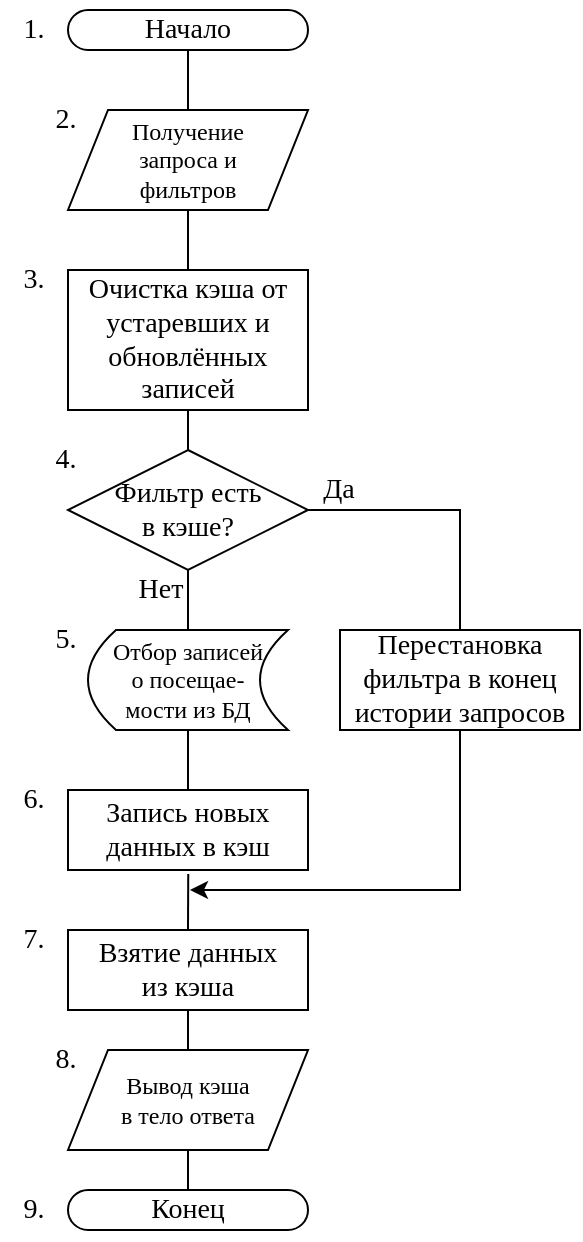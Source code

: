 <mxfile version="19.0.1"><diagram id="aP-r_U0IFvQrr9ySVBzs" name="Page-1"><mxGraphModel dx="666" dy="852" grid="1" gridSize="10" guides="1" tooltips="1" connect="1" arrows="1" fold="1" page="1" pageScale="1" pageWidth="827" pageHeight="1169" math="0" shadow="0"><root><mxCell id="0"/><mxCell id="1" parent="0"/><mxCell id="C9RxBrxaBl4vxM8tO4Rs-3" style="edgeStyle=orthogonalEdgeStyle;rounded=0;orthogonalLoop=1;jettySize=auto;html=1;exitX=0.5;exitY=1;exitDx=0;exitDy=0;fontFamily=Times New Roman;fontSize=14;endArrow=none;endFill=0;" parent="1" source="C9RxBrxaBl4vxM8tO4Rs-1" target="C9RxBrxaBl4vxM8tO4Rs-2" edge="1"><mxGeometry relative="1" as="geometry"/></mxCell><mxCell id="C9RxBrxaBl4vxM8tO4Rs-1" value="Начало" style="rounded=1;whiteSpace=wrap;html=1;fontSize=14;fontFamily=Times New Roman;arcSize=50;" parent="1" vertex="1"><mxGeometry x="354" y="20" width="120" height="20" as="geometry"/></mxCell><mxCell id="_RFLTGZGd4qMKp4Uez7D-12" style="edgeStyle=orthogonalEdgeStyle;rounded=0;orthogonalLoop=1;jettySize=auto;html=1;exitX=0.5;exitY=1;exitDx=0;exitDy=0;entryX=0.5;entryY=0;entryDx=0;entryDy=0;fontFamily=Times New Roman;fontSize=12;endArrow=none;endFill=0;" edge="1" parent="1" source="C9RxBrxaBl4vxM8tO4Rs-2" target="_RFLTGZGd4qMKp4Uez7D-10"><mxGeometry relative="1" as="geometry"/></mxCell><mxCell id="C9RxBrxaBl4vxM8tO4Rs-2" value="&lt;div style=&quot;font-size: 12px;&quot;&gt;Получение&lt;/div&gt;&lt;div style=&quot;font-size: 12px;&quot;&gt;запроса и&lt;/div&gt;&lt;div style=&quot;font-size: 12px;&quot;&gt;фильтров&lt;br style=&quot;font-size: 12px;&quot;&gt;&lt;/div&gt;" style="shape=parallelogram;perimeter=parallelogramPerimeter;whiteSpace=wrap;html=1;fixedSize=1;fontFamily=Times New Roman;fontSize=12;" parent="1" vertex="1"><mxGeometry x="354" y="70" width="120" height="50" as="geometry"/></mxCell><mxCell id="C9RxBrxaBl4vxM8tO4Rs-82" value="Да" style="edgeStyle=orthogonalEdgeStyle;rounded=0;orthogonalLoop=1;jettySize=auto;html=1;exitX=1;exitY=0.5;exitDx=0;exitDy=0;fontFamily=Times New Roman;fontSize=14;endArrow=none;endFill=0;entryX=0.5;entryY=0;entryDx=0;entryDy=0;" parent="1" source="C9RxBrxaBl4vxM8tO4Rs-5" target="_RFLTGZGd4qMKp4Uez7D-15" edge="1"><mxGeometry x="-0.781" y="10" relative="1" as="geometry"><mxPoint as="offset"/><mxPoint x="414" y="490" as="targetPoint"/><Array as="points"><mxPoint x="550" y="270"/></Array></mxGeometry></mxCell><mxCell id="_RFLTGZGd4qMKp4Uez7D-11" value="Нет" style="edgeStyle=orthogonalEdgeStyle;rounded=0;orthogonalLoop=1;jettySize=auto;html=1;exitX=0.5;exitY=1;exitDx=0;exitDy=0;entryX=0.5;entryY=0;entryDx=0;entryDy=0;fontFamily=Times New Roman;fontSize=14;endArrow=none;endFill=0;" edge="1" parent="1" source="C9RxBrxaBl4vxM8tO4Rs-5" target="_RFLTGZGd4qMKp4Uez7D-3"><mxGeometry x="-0.333" y="-14" relative="1" as="geometry"><mxPoint as="offset"/></mxGeometry></mxCell><mxCell id="C9RxBrxaBl4vxM8tO4Rs-5" value="&lt;div&gt;Фильтр есть&lt;/div&gt;&lt;div&gt;в кэше?&lt;br&gt;&lt;/div&gt;" style="rhombus;whiteSpace=wrap;html=1;fontFamily=Times New Roman;fontSize=14;" parent="1" vertex="1"><mxGeometry x="354" y="240" width="120" height="60" as="geometry"/></mxCell><mxCell id="C9RxBrxaBl4vxM8tO4Rs-28" value="1." style="text;html=1;strokeColor=none;fillColor=none;align=center;verticalAlign=middle;whiteSpace=wrap;rounded=0;fontFamily=Times New Roman;fontSize=14;" parent="1" vertex="1"><mxGeometry x="320" y="15" width="34" height="30" as="geometry"/></mxCell><mxCell id="C9RxBrxaBl4vxM8tO4Rs-29" value="2." style="text;html=1;strokeColor=none;fillColor=none;align=center;verticalAlign=middle;whiteSpace=wrap;rounded=0;fontFamily=Times New Roman;fontSize=14;" parent="1" vertex="1"><mxGeometry x="336" y="60" width="34" height="30" as="geometry"/></mxCell><mxCell id="C9RxBrxaBl4vxM8tO4Rs-31" value="4." style="text;html=1;strokeColor=none;fillColor=none;align=center;verticalAlign=middle;whiteSpace=wrap;rounded=0;fontFamily=Times New Roman;fontSize=14;" parent="1" vertex="1"><mxGeometry x="336" y="230" width="34" height="30" as="geometry"/></mxCell><mxCell id="_RFLTGZGd4qMKp4Uez7D-7" style="edgeStyle=orthogonalEdgeStyle;rounded=0;orthogonalLoop=1;jettySize=auto;html=1;exitX=0.5;exitY=1;exitDx=0;exitDy=0;entryX=0.5;entryY=0;entryDx=0;entryDy=0;fontFamily=Times New Roman;fontSize=14;endArrow=none;endFill=0;" edge="1" parent="1" source="_RFLTGZGd4qMKp4Uez7D-3" target="_RFLTGZGd4qMKp4Uez7D-6"><mxGeometry relative="1" as="geometry"/></mxCell><mxCell id="_RFLTGZGd4qMKp4Uez7D-3" value="&lt;div style=&quot;font-size: 12px;&quot;&gt;Отбор записей &lt;br&gt;&lt;/div&gt;&lt;div style=&quot;font-size: 12px;&quot;&gt;о посещае-&lt;/div&gt;&lt;div style=&quot;font-size: 12px;&quot;&gt;мости из БД&lt;br&gt;&lt;/div&gt;" style="shape=dataStorage;whiteSpace=wrap;html=1;fixedSize=1;fontSize=14;fontFamily=Times New Roman;size=14.0;" vertex="1" parent="1"><mxGeometry x="364" y="330" width="100" height="50" as="geometry"/></mxCell><mxCell id="_RFLTGZGd4qMKp4Uez7D-5" value="5." style="text;html=1;strokeColor=none;fillColor=none;align=center;verticalAlign=middle;whiteSpace=wrap;rounded=0;fontFamily=Times New Roman;fontSize=14;" vertex="1" parent="1"><mxGeometry x="336" y="320" width="34" height="30" as="geometry"/></mxCell><mxCell id="_RFLTGZGd4qMKp4Uez7D-9" style="edgeStyle=orthogonalEdgeStyle;rounded=0;orthogonalLoop=1;jettySize=auto;html=1;exitX=0.501;exitY=1.051;exitDx=0;exitDy=0;fontFamily=Times New Roman;fontSize=14;endArrow=none;endFill=0;exitPerimeter=0;entryX=0.5;entryY=0;entryDx=0;entryDy=0;" edge="1" parent="1" source="_RFLTGZGd4qMKp4Uez7D-6"><mxGeometry relative="1" as="geometry"><mxPoint x="414" y="480" as="targetPoint"/></mxGeometry></mxCell><mxCell id="_RFLTGZGd4qMKp4Uez7D-6" value="&lt;div&gt;Запись новых данных в кэш&lt;br&gt;&lt;/div&gt;" style="rounded=0;whiteSpace=wrap;html=1;fontFamily=Times New Roman;fontSize=14;" vertex="1" parent="1"><mxGeometry x="354" y="410" width="120" height="40" as="geometry"/></mxCell><mxCell id="_RFLTGZGd4qMKp4Uez7D-8" value="6." style="text;html=1;strokeColor=none;fillColor=none;align=center;verticalAlign=middle;whiteSpace=wrap;rounded=0;fontFamily=Times New Roman;fontSize=14;" vertex="1" parent="1"><mxGeometry x="320" y="400" width="34" height="30" as="geometry"/></mxCell><mxCell id="_RFLTGZGd4qMKp4Uez7D-13" style="edgeStyle=orthogonalEdgeStyle;rounded=0;orthogonalLoop=1;jettySize=auto;html=1;exitX=0.5;exitY=1;exitDx=0;exitDy=0;entryX=0.5;entryY=0;entryDx=0;entryDy=0;fontFamily=Times New Roman;fontSize=12;endArrow=none;endFill=0;" edge="1" parent="1" source="_RFLTGZGd4qMKp4Uez7D-10" target="C9RxBrxaBl4vxM8tO4Rs-5"><mxGeometry relative="1" as="geometry"/></mxCell><mxCell id="_RFLTGZGd4qMKp4Uez7D-10" value="&lt;div&gt;Очистка кэша от устаревших и обновлённых записей&lt;br&gt;&lt;/div&gt;" style="rounded=0;whiteSpace=wrap;html=1;fontFamily=Times New Roman;fontSize=14;" vertex="1" parent="1"><mxGeometry x="354" y="150" width="120" height="70" as="geometry"/></mxCell><mxCell id="_RFLTGZGd4qMKp4Uez7D-14" value="3." style="text;html=1;strokeColor=none;fillColor=none;align=center;verticalAlign=middle;whiteSpace=wrap;rounded=0;fontFamily=Times New Roman;fontSize=14;" vertex="1" parent="1"><mxGeometry x="320" y="140" width="34" height="30" as="geometry"/></mxCell><mxCell id="_RFLTGZGd4qMKp4Uez7D-21" style="edgeStyle=orthogonalEdgeStyle;rounded=0;orthogonalLoop=1;jettySize=auto;html=1;exitX=0.5;exitY=1;exitDx=0;exitDy=0;fontFamily=Times New Roman;fontSize=12;endArrow=classic;endFill=1;" edge="1" parent="1" source="_RFLTGZGd4qMKp4Uez7D-15"><mxGeometry relative="1" as="geometry"><mxPoint x="415" y="460" as="targetPoint"/><mxPoint x="555" y="380" as="sourcePoint"/><Array as="points"><mxPoint x="550" y="460"/></Array></mxGeometry></mxCell><mxCell id="_RFLTGZGd4qMKp4Uez7D-15" value="Перестановка фильтра в конец истории запросов" style="rounded=0;whiteSpace=wrap;html=1;fontFamily=Times New Roman;fontSize=14;" vertex="1" parent="1"><mxGeometry x="490" y="330" width="120" height="50" as="geometry"/></mxCell><mxCell id="_RFLTGZGd4qMKp4Uez7D-16" style="edgeStyle=orthogonalEdgeStyle;rounded=0;orthogonalLoop=1;jettySize=auto;html=1;exitX=0.5;exitY=1;exitDx=0;exitDy=0;entryX=0.5;entryY=0;entryDx=0;entryDy=0;fontFamily=Times New Roman;fontSize=12;endArrow=none;endFill=0;" edge="1" parent="1" source="_RFLTGZGd4qMKp4Uez7D-17" target="_RFLTGZGd4qMKp4Uez7D-18"><mxGeometry relative="1" as="geometry"/></mxCell><mxCell id="_RFLTGZGd4qMKp4Uez7D-17" value="&lt;div&gt;Вывод кэша&lt;/div&gt;&lt;div&gt;в тело ответа&lt;br&gt;&lt;/div&gt;" style="shape=parallelogram;perimeter=parallelogramPerimeter;whiteSpace=wrap;html=1;fixedSize=1;fontFamily=Times New Roman;fontSize=12;" vertex="1" parent="1"><mxGeometry x="354" y="540" width="120" height="50" as="geometry"/></mxCell><mxCell id="_RFLTGZGd4qMKp4Uez7D-18" value="Конец" style="rounded=1;whiteSpace=wrap;html=1;fontSize=14;fontFamily=Times New Roman;arcSize=50;" vertex="1" parent="1"><mxGeometry x="354" y="610" width="120" height="20" as="geometry"/></mxCell><mxCell id="_RFLTGZGd4qMKp4Uez7D-19" value="7." style="text;html=1;strokeColor=none;fillColor=none;align=center;verticalAlign=middle;whiteSpace=wrap;rounded=0;fontFamily=Times New Roman;fontSize=14;" vertex="1" parent="1"><mxGeometry x="320" y="470" width="34" height="30" as="geometry"/></mxCell><mxCell id="_RFLTGZGd4qMKp4Uez7D-24" value="&lt;div&gt;Взятие данных&lt;/div&gt;&lt;div&gt;из кэша&lt;br&gt;&lt;/div&gt;" style="rounded=0;whiteSpace=wrap;html=1;fontFamily=Times New Roman;fontSize=14;" vertex="1" parent="1"><mxGeometry x="354" y="480" width="120" height="40" as="geometry"/></mxCell><mxCell id="_RFLTGZGd4qMKp4Uez7D-28" style="edgeStyle=orthogonalEdgeStyle;rounded=0;orthogonalLoop=1;jettySize=auto;html=1;exitX=0.5;exitY=1;exitDx=0;exitDy=0;fontFamily=Times New Roman;fontSize=12;endArrow=none;endFill=0;" edge="1" parent="1" source="_RFLTGZGd4qMKp4Uez7D-24" target="_RFLTGZGd4qMKp4Uez7D-17"><mxGeometry relative="1" as="geometry"><mxPoint x="414" y="670" as="sourcePoint"/></mxGeometry></mxCell><mxCell id="_RFLTGZGd4qMKp4Uez7D-30" value="8." style="text;html=1;strokeColor=none;fillColor=none;align=center;verticalAlign=middle;whiteSpace=wrap;rounded=0;fontFamily=Times New Roman;fontSize=14;" vertex="1" parent="1"><mxGeometry x="336" y="530" width="34" height="30" as="geometry"/></mxCell><mxCell id="_RFLTGZGd4qMKp4Uez7D-31" value="9." style="text;html=1;strokeColor=none;fillColor=none;align=center;verticalAlign=middle;whiteSpace=wrap;rounded=0;fontFamily=Times New Roman;fontSize=14;" vertex="1" parent="1"><mxGeometry x="320" y="605" width="34" height="30" as="geometry"/></mxCell></root></mxGraphModel></diagram></mxfile>